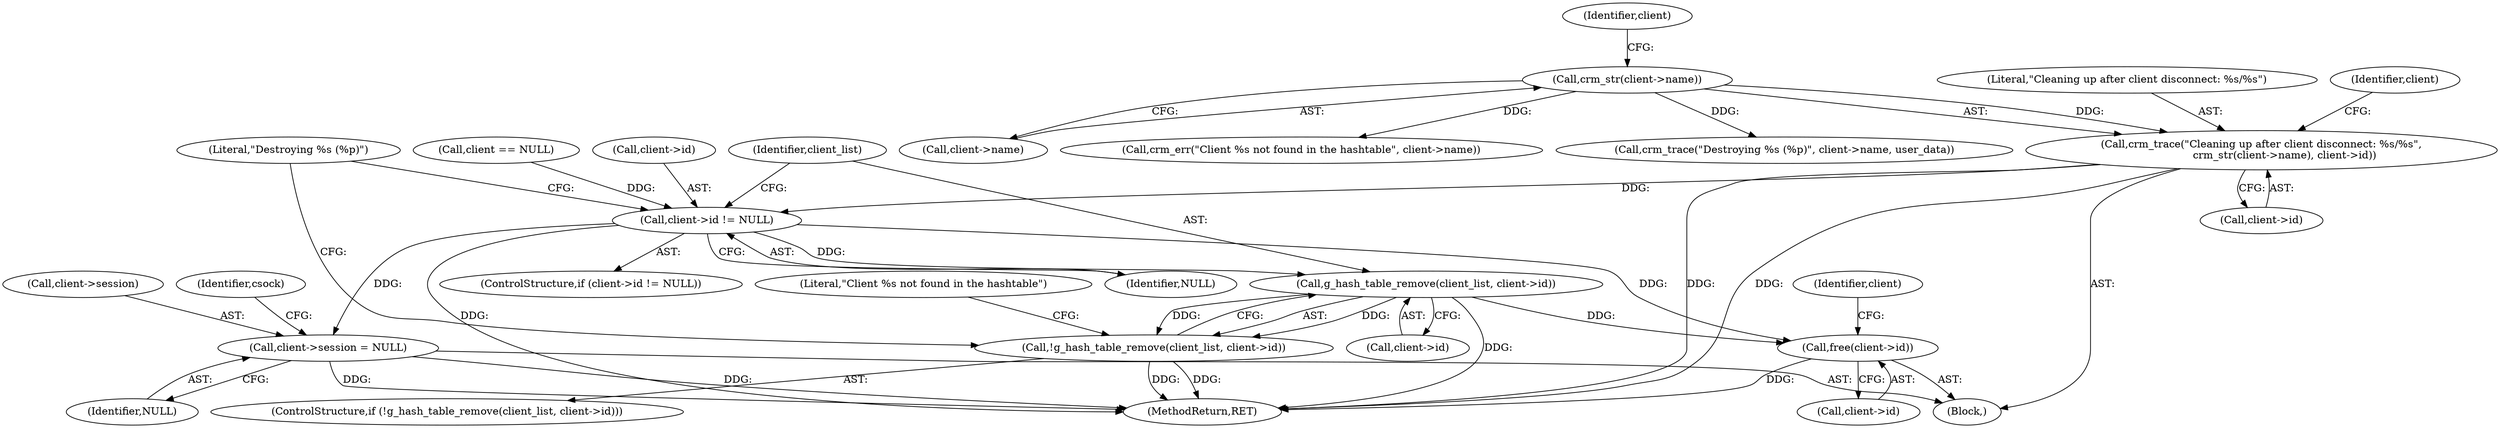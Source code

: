 digraph "0_pacemaker_564f7cc2a51dcd2f28ab12a13394f31be5aa3c93_1@pointer" {
"1000117" [label="(Call,crm_trace(\"Cleaning up after client disconnect: %s/%s\",\n              crm_str(client->name), client->id))"];
"1000119" [label="(Call,crm_str(client->name))"];
"1000127" [label="(Call,client->id != NULL)"];
"1000135" [label="(Call,g_hash_table_remove(client_list, client->id))"];
"1000134" [label="(Call,!g_hash_table_remove(client_list, client->id))"];
"1000236" [label="(Call,free(client->id))"];
"1000216" [label="(Call,client->session = NULL)"];
"1000142" [label="(Literal,\"Client %s not found in the hashtable\")"];
"1000117" [label="(Call,crm_trace(\"Cleaning up after client disconnect: %s/%s\",\n              crm_str(client->name), client->id))"];
"1000102" [label="(Block,)"];
"1000220" [label="(Identifier,NULL)"];
"1000223" [label="(Identifier,csock)"];
"1000237" [label="(Call,client->id)"];
"1000242" [label="(Identifier,client)"];
"1000136" [label="(Identifier,client_list)"];
"1000120" [label="(Call,client->name)"];
"1000127" [label="(Call,client->id != NULL)"];
"1000119" [label="(Call,crm_str(client->name))"];
"1000124" [label="(Identifier,client)"];
"1000236" [label="(Call,free(client->id))"];
"1000118" [label="(Literal,\"Cleaning up after client disconnect: %s/%s\")"];
"1000258" [label="(MethodReturn,RET)"];
"1000141" [label="(Call,crm_err(\"Client %s not found in the hashtable\", client->name))"];
"1000133" [label="(ControlStructure,if (!g_hash_table_remove(client_list, client->id)))"];
"1000135" [label="(Call,g_hash_table_remove(client_list, client->id))"];
"1000129" [label="(Identifier,client)"];
"1000123" [label="(Call,client->id)"];
"1000147" [label="(Literal,\"Destroying %s (%p)\")"];
"1000137" [label="(Call,client->id)"];
"1000131" [label="(Identifier,NULL)"];
"1000112" [label="(Call,client == NULL)"];
"1000216" [label="(Call,client->session = NULL)"];
"1000128" [label="(Call,client->id)"];
"1000217" [label="(Call,client->session)"];
"1000134" [label="(Call,!g_hash_table_remove(client_list, client->id))"];
"1000146" [label="(Call,crm_trace(\"Destroying %s (%p)\", client->name, user_data))"];
"1000126" [label="(ControlStructure,if (client->id != NULL))"];
"1000117" -> "1000102"  [label="AST: "];
"1000117" -> "1000123"  [label="CFG: "];
"1000118" -> "1000117"  [label="AST: "];
"1000119" -> "1000117"  [label="AST: "];
"1000123" -> "1000117"  [label="AST: "];
"1000129" -> "1000117"  [label="CFG: "];
"1000117" -> "1000258"  [label="DDG: "];
"1000117" -> "1000258"  [label="DDG: "];
"1000119" -> "1000117"  [label="DDG: "];
"1000117" -> "1000127"  [label="DDG: "];
"1000119" -> "1000120"  [label="CFG: "];
"1000120" -> "1000119"  [label="AST: "];
"1000124" -> "1000119"  [label="CFG: "];
"1000119" -> "1000141"  [label="DDG: "];
"1000119" -> "1000146"  [label="DDG: "];
"1000127" -> "1000126"  [label="AST: "];
"1000127" -> "1000131"  [label="CFG: "];
"1000128" -> "1000127"  [label="AST: "];
"1000131" -> "1000127"  [label="AST: "];
"1000136" -> "1000127"  [label="CFG: "];
"1000147" -> "1000127"  [label="CFG: "];
"1000127" -> "1000258"  [label="DDG: "];
"1000112" -> "1000127"  [label="DDG: "];
"1000127" -> "1000135"  [label="DDG: "];
"1000127" -> "1000216"  [label="DDG: "];
"1000127" -> "1000236"  [label="DDG: "];
"1000135" -> "1000134"  [label="AST: "];
"1000135" -> "1000137"  [label="CFG: "];
"1000136" -> "1000135"  [label="AST: "];
"1000137" -> "1000135"  [label="AST: "];
"1000134" -> "1000135"  [label="CFG: "];
"1000135" -> "1000258"  [label="DDG: "];
"1000135" -> "1000134"  [label="DDG: "];
"1000135" -> "1000134"  [label="DDG: "];
"1000135" -> "1000236"  [label="DDG: "];
"1000134" -> "1000133"  [label="AST: "];
"1000142" -> "1000134"  [label="CFG: "];
"1000147" -> "1000134"  [label="CFG: "];
"1000134" -> "1000258"  [label="DDG: "];
"1000134" -> "1000258"  [label="DDG: "];
"1000236" -> "1000102"  [label="AST: "];
"1000236" -> "1000237"  [label="CFG: "];
"1000237" -> "1000236"  [label="AST: "];
"1000242" -> "1000236"  [label="CFG: "];
"1000236" -> "1000258"  [label="DDG: "];
"1000216" -> "1000102"  [label="AST: "];
"1000216" -> "1000220"  [label="CFG: "];
"1000217" -> "1000216"  [label="AST: "];
"1000220" -> "1000216"  [label="AST: "];
"1000223" -> "1000216"  [label="CFG: "];
"1000216" -> "1000258"  [label="DDG: "];
"1000216" -> "1000258"  [label="DDG: "];
}
